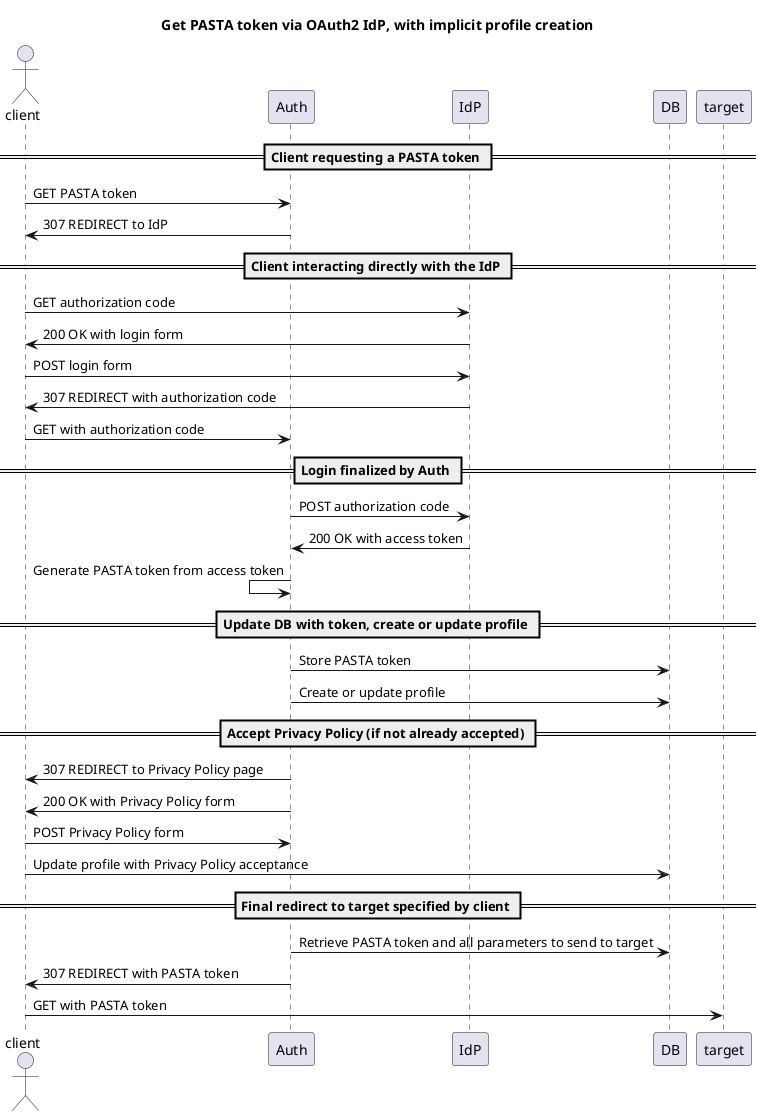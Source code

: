 @startuml
actor client
participant Auth
participant IdP
participant DB

title Get PASTA token via OAuth2 IdP, with implicit profile creation

== Client requesting a PASTA token ==

client -> Auth       : GET PASTA token
client <- Auth       : 307 REDIRECT to IdP

== Client interacting directly with the IdP ==

client -> IdP        : GET authorization code
client <- IdP        : 200 OK with login form
client -> IdP        : POST login form
client <- IdP        : 307 REDIRECT with authorization code
client -> Auth       : GET with authorization code

== Login finalized by Auth ==

Auth -> IdP          : POST authorization code
Auth <- IdP          : 200 OK with access token
Auth <- Auth         : Generate PASTA token from access token

== Update DB with token, create or update profile ==

Auth -> DB           : Store PASTA token
Auth -> DB           : Create or update profile

== Accept Privacy Policy (if not already accepted) ==

client <- Auth       : 307 REDIRECT to Privacy Policy page
client <- Auth       : 200 OK with Privacy Policy form
client -> Auth       : POST Privacy Policy form
client -> DB         : Update profile with Privacy Policy acceptance

== Final redirect to target specified by client ==

Auth -> DB           : Retrieve PASTA token and all parameters to send to target
client <- Auth       : 307 REDIRECT with PASTA token
client -> target     : GET with PASTA token

@enduml
